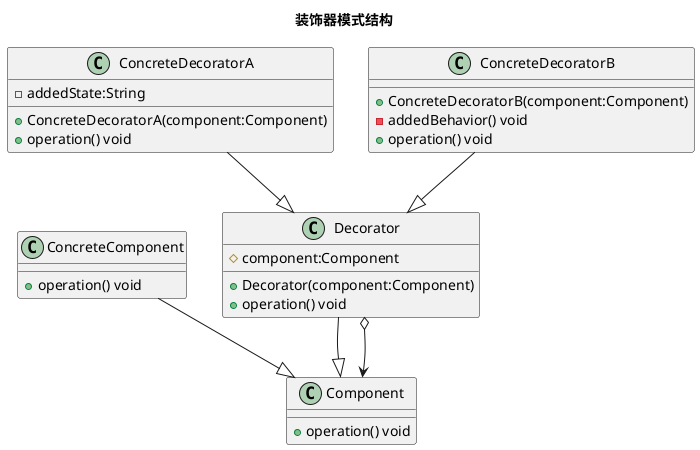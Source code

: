 @startuml decorator
title 装饰器模式结构
class Component{
    +operation() void
}
class ConcreteComponent{
    +operation() void
}
class Decorator{
    #component:Component
    +Decorator(component:Component)
    +operation() void
}
class ConcreteDecoratorA{
    -addedState:String
    +ConcreteDecoratorA(component:Component)
    +operation() void
}
class ConcreteDecoratorB{
    +ConcreteDecoratorB(component:Component)
    -addedBehavior() void
    +operation() void
}
ConcreteComponent --|> Component
Decorator --|> Component
Decorator o--> Component
ConcreteDecoratorA --|> Decorator
ConcreteDecoratorB --|> Decorator
@enduml
